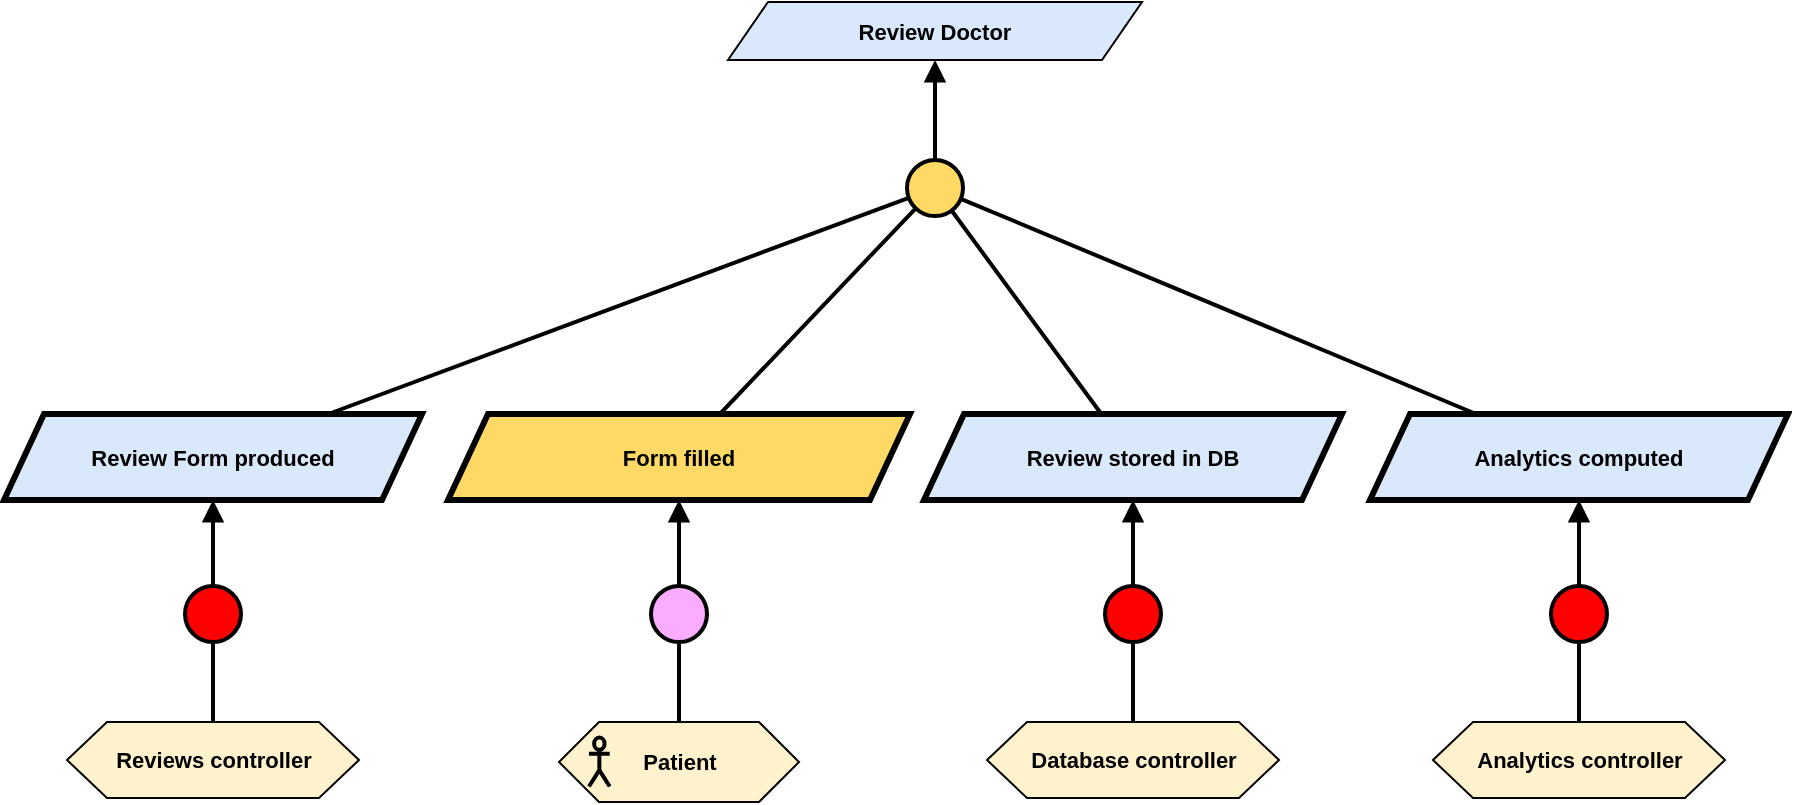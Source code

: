 <mxfile version="24.2.7" type="github">
  <diagram name="Page-1" id="QZbvU5UdVqbodoA97YqL">
    <mxGraphModel dx="2459" dy="716" grid="0" gridSize="10" guides="1" tooltips="1" connect="1" arrows="1" fold="1" page="0" pageScale="1" pageWidth="827" pageHeight="1169" math="0" shadow="0">
      <root>
        <mxCell id="0" />
        <mxCell id="1" parent="0" />
        <mxCell id="QZN1cMEf-9EO_mcpa69U-1" value="&lt;b&gt;Review Doctor&lt;/b&gt;" style="shape=parallelogram;perimeter=parallelogramPerimeter;whiteSpace=wrap;html=1;fixedSize=1;fillColor=#dae8fc;strokeColor=#000000;fontFamily=Helvetica;fontSize=11;fontColor=default;labelBackgroundColor=none;" parent="1" vertex="1">
          <mxGeometry x="-781" y="321" width="207" height="29" as="geometry" />
        </mxCell>
        <mxCell id="GDvIqiIspNc1gY_K4FjV-1" value="" style="ellipse;whiteSpace=wrap;html=1;aspect=fixed;fillColor=#FFD966;strokeWidth=2;" vertex="1" parent="1">
          <mxGeometry x="-691.5" y="400" width="28" height="28" as="geometry" />
        </mxCell>
        <mxCell id="GDvIqiIspNc1gY_K4FjV-2" value="" style="endArrow=block;html=1;rounded=0;endFill=1;strokeWidth=2;" edge="1" source="GDvIqiIspNc1gY_K4FjV-1" parent="1" target="QZN1cMEf-9EO_mcpa69U-1">
          <mxGeometry width="50" height="50" relative="1" as="geometry">
            <mxPoint x="-675.505" y="421.972" as="sourcePoint" />
            <mxPoint x="-679.5" y="377" as="targetPoint" />
          </mxGeometry>
        </mxCell>
        <mxCell id="GDvIqiIspNc1gY_K4FjV-3" value="" style="endArrow=none;html=1;rounded=0;strokeWidth=2;" edge="1" target="GDvIqiIspNc1gY_K4FjV-1" parent="1" source="GDvIqiIspNc1gY_K4FjV-4">
          <mxGeometry width="50" height="50" relative="1" as="geometry">
            <mxPoint x="-676.5" y="484" as="sourcePoint" />
            <mxPoint x="-651.5" y="420" as="targetPoint" />
          </mxGeometry>
        </mxCell>
        <mxCell id="GDvIqiIspNc1gY_K4FjV-4" value="&lt;b&gt;Review Form produced&lt;/b&gt;" style="shape=parallelogram;perimeter=parallelogramPerimeter;whiteSpace=wrap;html=1;fixedSize=1;fillColor=#dae8fc;strokeColor=#000000;strokeWidth=3;fontFamily=Helvetica;fontSize=11;fontColor=default;labelBackgroundColor=none;" vertex="1" parent="1">
          <mxGeometry x="-1143" y="527" width="209" height="43" as="geometry" />
        </mxCell>
        <mxCell id="GDvIqiIspNc1gY_K4FjV-5" value="&lt;b&gt;Review stored in DB&lt;/b&gt;" style="shape=parallelogram;perimeter=parallelogramPerimeter;whiteSpace=wrap;html=1;fixedSize=1;fillColor=#dae8fc;strokeColor=#000000;strokeWidth=3;fontFamily=Helvetica;fontSize=11;fontColor=default;labelBackgroundColor=none;" vertex="1" parent="1">
          <mxGeometry x="-683" y="527" width="209" height="43" as="geometry" />
        </mxCell>
        <mxCell id="GDvIqiIspNc1gY_K4FjV-6" value="&lt;b&gt;Form filled&lt;/b&gt;" style="shape=parallelogram;perimeter=parallelogramPerimeter;whiteSpace=wrap;html=1;fixedSize=1;fillColor=#FFD966;strokeColor=#000000;strokeWidth=3;fontFamily=Helvetica;fontSize=11;fontColor=default;labelBackgroundColor=none;" vertex="1" parent="1">
          <mxGeometry x="-921" y="527" width="231" height="43" as="geometry" />
        </mxCell>
        <mxCell id="GDvIqiIspNc1gY_K4FjV-10" value="" style="group" vertex="1" connectable="0" parent="1">
          <mxGeometry x="-865.5" y="681" width="120" height="40" as="geometry" />
        </mxCell>
        <mxCell id="GDvIqiIspNc1gY_K4FjV-11" value="&lt;div&gt;&lt;b&gt;Patient&lt;/b&gt;&lt;/div&gt;" style="shape=hexagon;perimeter=hexagonPerimeter2;whiteSpace=wrap;html=1;fixedSize=1;fillColor=#FFF2CC;fontFamily=Helvetica;fontSize=11;fontColor=default;labelBackgroundColor=none;" vertex="1" parent="GDvIqiIspNc1gY_K4FjV-10">
          <mxGeometry width="120" height="40" as="geometry" />
        </mxCell>
        <mxCell id="GDvIqiIspNc1gY_K4FjV-12" value="" style="shape=umlActor;verticalLabelPosition=bottom;verticalAlign=top;html=1;outlineConnect=0;fillColor=none;strokeWidth=2;fontFamily=Helvetica;fontSize=11;fontColor=default;labelBackgroundColor=default;" vertex="1" parent="GDvIqiIspNc1gY_K4FjV-10">
          <mxGeometry x="14.983" y="7.75" width="10.373" height="24.5" as="geometry" />
        </mxCell>
        <mxCell id="GDvIqiIspNc1gY_K4FjV-13" value="" style="ellipse;whiteSpace=wrap;html=1;aspect=fixed;fillColor=#FAADFF;strokeWidth=2;fontFamily=Helvetica;fontSize=11;fontColor=default;labelBackgroundColor=default;" vertex="1" parent="1">
          <mxGeometry x="-819.5" y="613" width="28" height="28" as="geometry" />
        </mxCell>
        <mxCell id="GDvIqiIspNc1gY_K4FjV-14" value="" style="endArrow=block;html=1;rounded=0;endFill=1;strokeWidth=2;strokeColor=default;align=center;verticalAlign=middle;fontFamily=Helvetica;fontSize=11;fontColor=default;labelBackgroundColor=default;" edge="1" source="GDvIqiIspNc1gY_K4FjV-13" parent="1" target="GDvIqiIspNc1gY_K4FjV-6">
          <mxGeometry width="50" height="50" relative="1" as="geometry">
            <mxPoint x="-735.005" y="568.972" as="sourcePoint" />
            <mxPoint x="-739" y="524" as="targetPoint" />
          </mxGeometry>
        </mxCell>
        <mxCell id="GDvIqiIspNc1gY_K4FjV-15" value="" style="endArrow=none;html=1;rounded=0;strokeWidth=2;strokeColor=default;align=center;verticalAlign=middle;fontFamily=Helvetica;fontSize=11;fontColor=default;labelBackgroundColor=default;" edge="1" target="GDvIqiIspNc1gY_K4FjV-13" parent="1" source="GDvIqiIspNc1gY_K4FjV-11">
          <mxGeometry width="50" height="50" relative="1" as="geometry">
            <mxPoint x="-736" y="631" as="sourcePoint" />
            <mxPoint x="-711" y="567" as="targetPoint" />
          </mxGeometry>
        </mxCell>
        <mxCell id="GDvIqiIspNc1gY_K4FjV-17" value="" style="endArrow=none;html=1;rounded=0;strokeWidth=2;" edge="1" parent="1" source="GDvIqiIspNc1gY_K4FjV-5" target="GDvIqiIspNc1gY_K4FjV-1">
          <mxGeometry width="50" height="50" relative="1" as="geometry">
            <mxPoint x="-667" y="536" as="sourcePoint" />
            <mxPoint x="-667" y="438" as="targetPoint" />
          </mxGeometry>
        </mxCell>
        <mxCell id="GDvIqiIspNc1gY_K4FjV-19" value="&lt;div&gt;&lt;b&gt;Database controller&lt;/b&gt;&lt;/div&gt;" style="shape=hexagon;perimeter=hexagonPerimeter2;whiteSpace=wrap;html=1;fixedSize=1;fillColor=#FFF2CC;fontFamily=Helvetica;fontSize=11;fontColor=default;labelBackgroundColor=none;" vertex="1" parent="1">
          <mxGeometry x="-651.5" y="681" width="146" height="38" as="geometry" />
        </mxCell>
        <mxCell id="GDvIqiIspNc1gY_K4FjV-20" value="" style="ellipse;whiteSpace=wrap;html=1;aspect=fixed;fillColor=#FF0000;strokeWidth=2;" vertex="1" parent="1">
          <mxGeometry x="-592.5" y="613" width="28" height="28" as="geometry" />
        </mxCell>
        <mxCell id="GDvIqiIspNc1gY_K4FjV-21" value="" style="endArrow=block;html=1;rounded=0;endFill=1;strokeWidth=2;" edge="1" source="GDvIqiIspNc1gY_K4FjV-20" parent="1" target="GDvIqiIspNc1gY_K4FjV-5">
          <mxGeometry width="50" height="50" relative="1" as="geometry">
            <mxPoint x="-758.005" y="798.972" as="sourcePoint" />
            <mxPoint x="-762" y="754" as="targetPoint" />
          </mxGeometry>
        </mxCell>
        <mxCell id="GDvIqiIspNc1gY_K4FjV-22" value="" style="endArrow=none;html=1;rounded=0;strokeWidth=2;" edge="1" target="GDvIqiIspNc1gY_K4FjV-20" parent="1" source="GDvIqiIspNc1gY_K4FjV-19">
          <mxGeometry width="50" height="50" relative="1" as="geometry">
            <mxPoint x="-759" y="861" as="sourcePoint" />
            <mxPoint x="-734" y="797" as="targetPoint" />
          </mxGeometry>
        </mxCell>
        <mxCell id="GDvIqiIspNc1gY_K4FjV-23" value="&lt;b&gt;Analytics computed&lt;/b&gt;" style="shape=parallelogram;perimeter=parallelogramPerimeter;whiteSpace=wrap;html=1;fixedSize=1;fillColor=#dae8fc;strokeColor=#000000;strokeWidth=3;fontFamily=Helvetica;fontSize=11;fontColor=default;labelBackgroundColor=none;" vertex="1" parent="1">
          <mxGeometry x="-460" y="527" width="209" height="43" as="geometry" />
        </mxCell>
        <mxCell id="GDvIqiIspNc1gY_K4FjV-25" value="" style="endArrow=none;html=1;rounded=0;strokeWidth=2;" edge="1" parent="1" source="GDvIqiIspNc1gY_K4FjV-6" target="GDvIqiIspNc1gY_K4FjV-1">
          <mxGeometry width="50" height="50" relative="1" as="geometry">
            <mxPoint x="-863" y="536" as="sourcePoint" />
            <mxPoint x="-680" y="431" as="targetPoint" />
          </mxGeometry>
        </mxCell>
        <mxCell id="GDvIqiIspNc1gY_K4FjV-26" value="" style="endArrow=none;html=1;rounded=0;strokeWidth=2;" edge="1" parent="1" source="GDvIqiIspNc1gY_K4FjV-23" target="GDvIqiIspNc1gY_K4FjV-1">
          <mxGeometry width="50" height="50" relative="1" as="geometry">
            <mxPoint x="-451" y="536" as="sourcePoint" />
            <mxPoint x="-655" y="430" as="targetPoint" />
          </mxGeometry>
        </mxCell>
        <mxCell id="GDvIqiIspNc1gY_K4FjV-31" value="&lt;div&gt;&lt;b&gt;Analytics controller&lt;/b&gt;&lt;/div&gt;" style="shape=hexagon;perimeter=hexagonPerimeter2;whiteSpace=wrap;html=1;fixedSize=1;fillColor=#FFF2CC;fontFamily=Helvetica;fontSize=11;fontColor=default;labelBackgroundColor=none;" vertex="1" parent="1">
          <mxGeometry x="-428.5" y="681" width="146" height="38" as="geometry" />
        </mxCell>
        <mxCell id="GDvIqiIspNc1gY_K4FjV-32" value="" style="ellipse;whiteSpace=wrap;html=1;aspect=fixed;fillColor=#FF0000;strokeWidth=2;" vertex="1" parent="1">
          <mxGeometry x="-369.5" y="613" width="28" height="28" as="geometry" />
        </mxCell>
        <mxCell id="GDvIqiIspNc1gY_K4FjV-33" value="" style="endArrow=block;html=1;rounded=0;endFill=1;strokeWidth=2;" edge="1" parent="1" source="GDvIqiIspNc1gY_K4FjV-32" target="GDvIqiIspNc1gY_K4FjV-23">
          <mxGeometry width="50" height="50" relative="1" as="geometry">
            <mxPoint x="-530.505" y="800.972" as="sourcePoint" />
            <mxPoint x="-350.5" y="572" as="targetPoint" />
          </mxGeometry>
        </mxCell>
        <mxCell id="GDvIqiIspNc1gY_K4FjV-34" value="" style="endArrow=none;html=1;rounded=0;strokeWidth=2;" edge="1" parent="1" source="GDvIqiIspNc1gY_K4FjV-31" target="GDvIqiIspNc1gY_K4FjV-32">
          <mxGeometry width="50" height="50" relative="1" as="geometry">
            <mxPoint x="-531.5" y="863" as="sourcePoint" />
            <mxPoint x="-506.5" y="799" as="targetPoint" />
          </mxGeometry>
        </mxCell>
        <mxCell id="GDvIqiIspNc1gY_K4FjV-35" value="&lt;div&gt;&lt;b&gt;Reviews controller&lt;/b&gt;&lt;/div&gt;" style="shape=hexagon;perimeter=hexagonPerimeter2;whiteSpace=wrap;html=1;fixedSize=1;fillColor=#FFF2CC;fontFamily=Helvetica;fontSize=11;fontColor=default;labelBackgroundColor=none;" vertex="1" parent="1">
          <mxGeometry x="-1111.5" y="681" width="146" height="38" as="geometry" />
        </mxCell>
        <mxCell id="GDvIqiIspNc1gY_K4FjV-36" value="" style="ellipse;whiteSpace=wrap;html=1;aspect=fixed;fillColor=#FF0000;strokeWidth=2;" vertex="1" parent="1">
          <mxGeometry x="-1052.5" y="613" width="28" height="28" as="geometry" />
        </mxCell>
        <mxCell id="GDvIqiIspNc1gY_K4FjV-37" value="" style="endArrow=block;html=1;rounded=0;endFill=1;strokeWidth=2;" edge="1" parent="1" source="GDvIqiIspNc1gY_K4FjV-36" target="GDvIqiIspNc1gY_K4FjV-4">
          <mxGeometry width="50" height="50" relative="1" as="geometry">
            <mxPoint x="-1227.505" y="810.972" as="sourcePoint" />
            <mxPoint x="-1047.5" y="582" as="targetPoint" />
          </mxGeometry>
        </mxCell>
        <mxCell id="GDvIqiIspNc1gY_K4FjV-38" value="" style="endArrow=none;html=1;rounded=0;strokeWidth=2;" edge="1" parent="1" source="GDvIqiIspNc1gY_K4FjV-35" target="GDvIqiIspNc1gY_K4FjV-36">
          <mxGeometry width="50" height="50" relative="1" as="geometry">
            <mxPoint x="-1228.5" y="873" as="sourcePoint" />
            <mxPoint x="-1203.5" y="809" as="targetPoint" />
          </mxGeometry>
        </mxCell>
      </root>
    </mxGraphModel>
  </diagram>
</mxfile>
